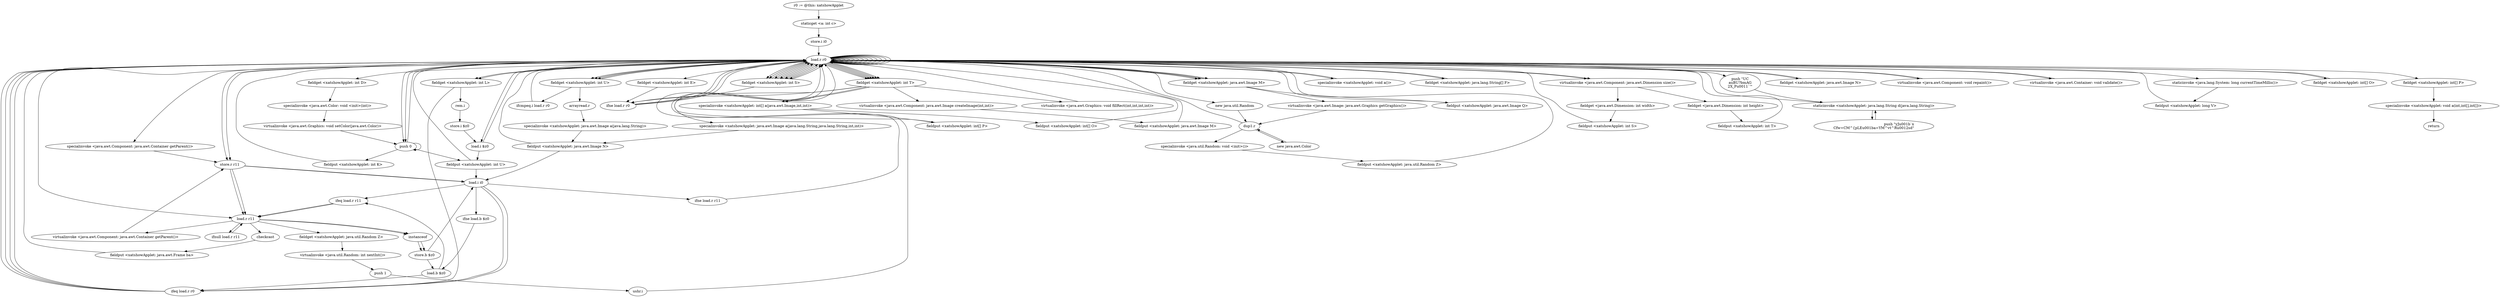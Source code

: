 digraph "" {
    "r0 := @this: xatshowApplet"
    "staticget <a: int c>"
    "r0 := @this: xatshowApplet"->"staticget <a: int c>";
    "store.i i0"
    "staticget <a: int c>"->"store.i i0";
    "load.r r0"
    "store.i i0"->"load.r r0";
    "specialinvoke <java.awt.Component: java.awt.Container getParent()>"
    "load.r r0"->"specialinvoke <java.awt.Component: java.awt.Container getParent()>";
    "store.r r11"
    "specialinvoke <java.awt.Component: java.awt.Container getParent()>"->"store.r r11";
    "load.i i0"
    "store.r r11"->"load.i i0";
    "ifeq load.r r11"
    "load.i i0"->"ifeq load.r r11";
    "load.r r11"
    "ifeq load.r r11"->"load.r r11";
    "virtualinvoke <java.awt.Component: java.awt.Container getParent()>"
    "load.r r11"->"virtualinvoke <java.awt.Component: java.awt.Container getParent()>";
    "virtualinvoke <java.awt.Component: java.awt.Container getParent()>"->"store.r r11";
    "store.r r11"->"load.r r11";
    "ifnull load.r r11"
    "load.r r11"->"ifnull load.r r11";
    "ifnull load.r r11"->"load.r r11";
    "instanceof"
    "load.r r11"->"instanceof";
    "store.b $z0"
    "instanceof"->"store.b $z0";
    "store.b $z0"->"load.i i0";
    "ifne load.b $z0"
    "load.i i0"->"ifne load.b $z0";
    "load.b $z0"
    "ifne load.b $z0"->"load.b $z0";
    "load.b $z0"->"ifeq load.r r11";
    "ifeq load.r r11"->"load.r r11";
    "load.r r11"->"instanceof";
    "instanceof"->"store.b $z0";
    "store.b $z0"->"load.b $z0";
    "ifeq load.r r0"
    "load.b $z0"->"ifeq load.r r0";
    "ifeq load.r r0"->"load.r r0";
    "load.r r0"->"load.r r11";
    "checkcast"
    "load.r r11"->"checkcast";
    "fieldput <xatshowApplet: java.awt.Frame ba>"
    "checkcast"->"fieldput <xatshowApplet: java.awt.Frame ba>";
    "fieldput <xatshowApplet: java.awt.Frame ba>"->"load.r r0";
    "new java.util.Random"
    "load.r r0"->"new java.util.Random";
    "dup1.r"
    "new java.util.Random"->"dup1.r";
    "specialinvoke <java.util.Random: void <init>()>"
    "dup1.r"->"specialinvoke <java.util.Random: void <init>()>";
    "fieldput <xatshowApplet: java.util.Random Z>"
    "specialinvoke <java.util.Random: void <init>()>"->"fieldput <xatshowApplet: java.util.Random Z>";
    "fieldput <xatshowApplet: java.util.Random Z>"->"load.r r0";
    "specialinvoke <xatshowApplet: void a()>"
    "load.r r0"->"specialinvoke <xatshowApplet: void a()>";
    "specialinvoke <xatshowApplet: void a()>"->"load.r r0";
    "fieldget <xatshowApplet: int E>"
    "load.r r0"->"fieldget <xatshowApplet: int E>";
    "ifne load.r r0"
    "fieldget <xatshowApplet: int E>"->"ifne load.r r0";
    "ifne load.r r0"->"load.r r0";
    "push 0"
    "load.r r0"->"push 0";
    "fieldput <xatshowApplet: int U>"
    "push 0"->"fieldput <xatshowApplet: int U>";
    "fieldput <xatshowApplet: int U>"->"load.i i0";
    "load.i i0"->"ifeq load.r r0";
    "ifeq load.r r0"->"load.r r0";
    "load.r r0"->"store.r r11";
    "store.r r11"->"load.r r11";
    "fieldget <xatshowApplet: java.util.Random Z>"
    "load.r r11"->"fieldget <xatshowApplet: java.util.Random Z>";
    "virtualinvoke <java.util.Random: int nextInt()>"
    "fieldget <xatshowApplet: java.util.Random Z>"->"virtualinvoke <java.util.Random: int nextInt()>";
    "push 1"
    "virtualinvoke <java.util.Random: int nextInt()>"->"push 1";
    "ushr.i"
    "push 1"->"ushr.i";
    "ushr.i"->"load.r r0";
    "fieldget <xatshowApplet: int L>"
    "load.r r0"->"fieldget <xatshowApplet: int L>";
    "rem.i"
    "fieldget <xatshowApplet: int L>"->"rem.i";
    "store.i $z0"
    "rem.i"->"store.i $z0";
    "load.i $z0"
    "store.i $z0"->"load.i $z0";
    "load.i $z0"->"load.r r0";
    "fieldget <xatshowApplet: int U>"
    "load.r r0"->"fieldget <xatshowApplet: int U>";
    "ifcmpeq.i load.r r0"
    "fieldget <xatshowApplet: int U>"->"ifcmpeq.i load.r r0";
    "ifcmpeq.i load.r r0"->"load.r r0";
    "load.r r0"->"store.r r11";
    "store.r r11"->"load.i i0";
    "ifne load.r r11"
    "load.i i0"->"ifne load.r r11";
    "ifne load.r r11"->"load.r r0";
    "load.r r0"->"load.i $z0";
    "load.i $z0"->"fieldput <xatshowApplet: int U>";
    "fieldput <xatshowApplet: int U>"->"load.r r0";
    "load.r r0"->"fieldget <xatshowApplet: int L>";
    "fieldget <xatshowApplet: int L>"->"ifeq load.r r0";
    "ifeq load.r r0"->"load.r r0";
    "load.r r0"->"load.r r0";
    "load.r r0"->"load.r r0";
    "fieldget <xatshowApplet: java.lang.String[] F>"
    "load.r r0"->"fieldget <xatshowApplet: java.lang.String[] F>";
    "fieldget <xatshowApplet: java.lang.String[] F>"->"load.r r0";
    "load.r r0"->"fieldget <xatshowApplet: int U>";
    "arrayread.r"
    "fieldget <xatshowApplet: int U>"->"arrayread.r";
    "specialinvoke <xatshowApplet: java.awt.Image a(java.lang.String)>"
    "arrayread.r"->"specialinvoke <xatshowApplet: java.awt.Image a(java.lang.String)>";
    "fieldput <xatshowApplet: java.awt.Image N>"
    "specialinvoke <xatshowApplet: java.awt.Image a(java.lang.String)>"->"fieldput <xatshowApplet: java.awt.Image N>";
    "fieldput <xatshowApplet: java.awt.Image N>"->"load.i i0";
    "load.i i0"->"ifeq load.r r0";
    "ifeq load.r r0"->"load.r r0";
    "load.r r0"->"push 0";
    "fieldput <xatshowApplet: int K>"
    "push 0"->"fieldput <xatshowApplet: int K>";
    "fieldput <xatshowApplet: int K>"->"load.r r0";
    "fieldget <xatshowApplet: int S>"
    "load.r r0"->"fieldget <xatshowApplet: int S>";
    "fieldget <xatshowApplet: int S>"->"ifne load.r r0";
    "ifne load.r r0"->"load.r r0";
    "load.r r0"->"load.r r0";
    "virtualinvoke <java.awt.Component: java.awt.Dimension size()>"
    "load.r r0"->"virtualinvoke <java.awt.Component: java.awt.Dimension size()>";
    "fieldget <java.awt.Dimension: int width>"
    "virtualinvoke <java.awt.Component: java.awt.Dimension size()>"->"fieldget <java.awt.Dimension: int width>";
    "fieldput <xatshowApplet: int S>"
    "fieldget <java.awt.Dimension: int width>"->"fieldput <xatshowApplet: int S>";
    "fieldput <xatshowApplet: int S>"->"load.r r0";
    "fieldget <xatshowApplet: int T>"
    "load.r r0"->"fieldget <xatshowApplet: int T>";
    "fieldget <xatshowApplet: int T>"->"ifne load.r r0";
    "ifne load.r r0"->"load.r r0";
    "load.r r0"->"load.r r0";
    "load.r r0"->"virtualinvoke <java.awt.Component: java.awt.Dimension size()>";
    "fieldget <java.awt.Dimension: int height>"
    "virtualinvoke <java.awt.Component: java.awt.Dimension size()>"->"fieldget <java.awt.Dimension: int height>";
    "fieldput <xatshowApplet: int T>"
    "fieldget <java.awt.Dimension: int height>"->"fieldput <xatshowApplet: int T>";
    "fieldput <xatshowApplet: int T>"->"load.r r0";
    "load.r r0"->"load.r r0";
    "push \"UC\nauBU?bmAG\n2X_P\u0011`\'\""
    "load.r r0"->"push \"UC\nauBU?bmAG\n2X_P\u0011`\'\"";
    "staticinvoke <xatshowApplet: java.lang.String d(java.lang.String)>"
    "push \"UC\nauBU?bmAG\n2X_P\u0011`\'\""->"staticinvoke <xatshowApplet: java.lang.String d(java.lang.String)>";
    "push \"yJ\u001b`x\rC\fw=CM^{pLE\u001ba=YM^vt^R\u0012sd\""
    "staticinvoke <xatshowApplet: java.lang.String d(java.lang.String)>"->"push \"yJ\u001b`x\rC\fw=CM^{pLE\u001ba=YM^vt^R\u0012sd\"";
    "push \"yJ\u001b`x\rC\fw=CM^{pLE\u001ba=YM^vt^R\u0012sd\""->"staticinvoke <xatshowApplet: java.lang.String d(java.lang.String)>";
    "staticinvoke <xatshowApplet: java.lang.String d(java.lang.String)>"->"load.r r0";
    "load.r r0"->"fieldget <xatshowApplet: int S>";
    "fieldget <xatshowApplet: int S>"->"load.r r0";
    "load.r r0"->"fieldget <xatshowApplet: int T>";
    "specialinvoke <xatshowApplet: java.awt.Image a(java.lang.String,java.lang.String,int,int)>"
    "fieldget <xatshowApplet: int T>"->"specialinvoke <xatshowApplet: java.awt.Image a(java.lang.String,java.lang.String,int,int)>";
    "specialinvoke <xatshowApplet: java.awt.Image a(java.lang.String,java.lang.String,int,int)>"->"fieldput <xatshowApplet: java.awt.Image N>";
    "fieldput <xatshowApplet: java.awt.Image N>"->"load.r r0";
    "load.r r0"->"load.r r0";
    "load.r r0"->"load.r r0";
    "fieldget <xatshowApplet: java.awt.Image N>"
    "load.r r0"->"fieldget <xatshowApplet: java.awt.Image N>";
    "fieldget <xatshowApplet: java.awt.Image N>"->"load.r r0";
    "load.r r0"->"fieldget <xatshowApplet: int S>";
    "fieldget <xatshowApplet: int S>"->"load.r r0";
    "load.r r0"->"fieldget <xatshowApplet: int T>";
    "specialinvoke <xatshowApplet: int[] a(java.awt.Image,int,int)>"
    "fieldget <xatshowApplet: int T>"->"specialinvoke <xatshowApplet: int[] a(java.awt.Image,int,int)>";
    "fieldput <xatshowApplet: int[] P>"
    "specialinvoke <xatshowApplet: int[] a(java.awt.Image,int,int)>"->"fieldput <xatshowApplet: int[] P>";
    "fieldput <xatshowApplet: int[] P>"->"load.r r0";
    "load.r r0"->"load.r r0";
    "load.r r0"->"load.r r0";
    "load.r r0"->"fieldget <xatshowApplet: int S>";
    "fieldget <xatshowApplet: int S>"->"load.r r0";
    "load.r r0"->"fieldget <xatshowApplet: int T>";
    "virtualinvoke <java.awt.Component: java.awt.Image createImage(int,int)>"
    "fieldget <xatshowApplet: int T>"->"virtualinvoke <java.awt.Component: java.awt.Image createImage(int,int)>";
    "fieldput <xatshowApplet: java.awt.Image M>"
    "virtualinvoke <java.awt.Component: java.awt.Image createImage(int,int)>"->"fieldput <xatshowApplet: java.awt.Image M>";
    "fieldput <xatshowApplet: java.awt.Image M>"->"load.r r0";
    "fieldget <xatshowApplet: java.awt.Image M>"
    "load.r r0"->"fieldget <xatshowApplet: java.awt.Image M>";
    "virtualinvoke <java.awt.Image: java.awt.Graphics getGraphics()>"
    "fieldget <xatshowApplet: java.awt.Image M>"->"virtualinvoke <java.awt.Image: java.awt.Graphics getGraphics()>";
    "virtualinvoke <java.awt.Image: java.awt.Graphics getGraphics()>"->"dup1.r";
    "new java.awt.Color"
    "dup1.r"->"new java.awt.Color";
    "new java.awt.Color"->"dup1.r";
    "dup1.r"->"load.r r0";
    "fieldget <xatshowApplet: int D>"
    "load.r r0"->"fieldget <xatshowApplet: int D>";
    "specialinvoke <java.awt.Color: void <init>(int)>"
    "fieldget <xatshowApplet: int D>"->"specialinvoke <java.awt.Color: void <init>(int)>";
    "virtualinvoke <java.awt.Graphics: void setColor(java.awt.Color)>"
    "specialinvoke <java.awt.Color: void <init>(int)>"->"virtualinvoke <java.awt.Graphics: void setColor(java.awt.Color)>";
    "virtualinvoke <java.awt.Graphics: void setColor(java.awt.Color)>"->"push 0";
    "push 0"->"push 0";
    "push 0"->"load.r r0";
    "load.r r0"->"fieldget <xatshowApplet: int S>";
    "fieldget <xatshowApplet: int S>"->"load.r r0";
    "load.r r0"->"fieldget <xatshowApplet: int T>";
    "virtualinvoke <java.awt.Graphics: void fillRect(int,int,int,int)>"
    "fieldget <xatshowApplet: int T>"->"virtualinvoke <java.awt.Graphics: void fillRect(int,int,int,int)>";
    "virtualinvoke <java.awt.Graphics: void fillRect(int,int,int,int)>"->"load.r r0";
    "load.r r0"->"load.r r0";
    "load.r r0"->"load.r r0";
    "load.r r0"->"fieldget <xatshowApplet: java.awt.Image M>";
    "fieldget <xatshowApplet: java.awt.Image M>"->"load.r r0";
    "load.r r0"->"fieldget <xatshowApplet: int S>";
    "fieldget <xatshowApplet: int S>"->"load.r r0";
    "load.r r0"->"fieldget <xatshowApplet: int T>";
    "fieldget <xatshowApplet: int T>"->"specialinvoke <xatshowApplet: int[] a(java.awt.Image,int,int)>";
    "fieldput <xatshowApplet: int[] O>"
    "specialinvoke <xatshowApplet: int[] a(java.awt.Image,int,int)>"->"fieldput <xatshowApplet: int[] O>";
    "fieldput <xatshowApplet: int[] O>"->"load.r r0";
    "load.r r0"->"load.r r0";
    "load.r r0"->"fieldget <xatshowApplet: java.awt.Image M>";
    "fieldput <xatshowApplet: java.awt.Image Q>"
    "fieldget <xatshowApplet: java.awt.Image M>"->"fieldput <xatshowApplet: java.awt.Image Q>";
    "fieldput <xatshowApplet: java.awt.Image Q>"->"load.r r0";
    "virtualinvoke <java.awt.Component: void repaint()>"
    "load.r r0"->"virtualinvoke <java.awt.Component: void repaint()>";
    "virtualinvoke <java.awt.Component: void repaint()>"->"load.r r0";
    "virtualinvoke <java.awt.Container: void validate()>"
    "load.r r0"->"virtualinvoke <java.awt.Container: void validate()>";
    "virtualinvoke <java.awt.Container: void validate()>"->"load.r r0";
    "staticinvoke <java.lang.System: long currentTimeMillis()>"
    "load.r r0"->"staticinvoke <java.lang.System: long currentTimeMillis()>";
    "fieldput <xatshowApplet: long V>"
    "staticinvoke <java.lang.System: long currentTimeMillis()>"->"fieldput <xatshowApplet: long V>";
    "fieldput <xatshowApplet: long V>"->"load.r r0";
    "load.r r0"->"load.r r0";
    "load.r r0"->"fieldget <xatshowApplet: int U>";
    "fieldget <xatshowApplet: int U>"->"load.r r0";
    "fieldget <xatshowApplet: int[] O>"
    "load.r r0"->"fieldget <xatshowApplet: int[] O>";
    "fieldget <xatshowApplet: int[] O>"->"load.r r0";
    "fieldget <xatshowApplet: int[] P>"
    "load.r r0"->"fieldget <xatshowApplet: int[] P>";
    "specialinvoke <xatshowApplet: void a(int,int[],int[])>"
    "fieldget <xatshowApplet: int[] P>"->"specialinvoke <xatshowApplet: void a(int,int[],int[])>";
    "return"
    "specialinvoke <xatshowApplet: void a(int,int[],int[])>"->"return";
}
